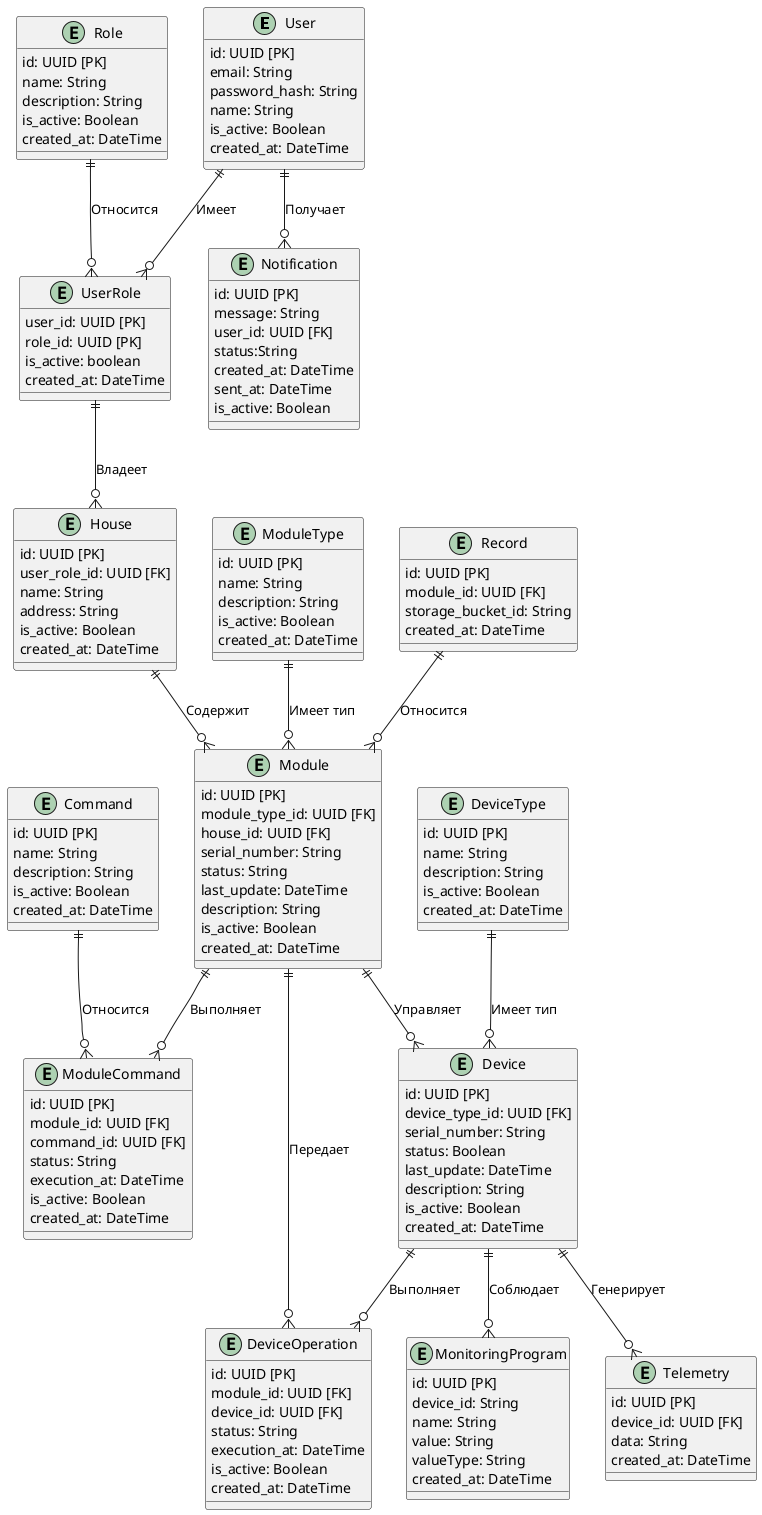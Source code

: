 @startuml

entity "User" as user {
    id: UUID [PK]
    email: String
    password_hash: String
    name: String
    is_active: Boolean
    created_at: DateTime
}
entity "Role" as role {
    id: UUID [PK]
    name: String
    description: String
    is_active: Boolean
    created_at: DateTime
}
entity "UserRole" as user_role {
    user_id: UUID [PK]
    role_id: UUID [PK]
    is_active: boolean
    created_at: DateTime
}

entity "House" as house {
    id: UUID [PK]
    user_role_id: UUID [FK]
    name: String
    address: String
    is_active: Boolean
    created_at: DateTime
}
entity "ModuleType" as module_type {
    id: UUID [PK]
    name: String
    description: String
    is_active: Boolean
    created_at: DateTime
}
entity "Module" as module {
    id: UUID [PK]
    module_type_id: UUID [FK]
    house_id: UUID [FK]
    serial_number: String
    status: String
    last_update: DateTime
    description: String
    is_active: Boolean
    created_at: DateTime
}
entity "MonitoringProgram" as monitoring_program {
    id: UUID [PK]
    device_id: String
    name: String
    value: String
    valueType: String
    created_at: DateTime
}
entity "Record" as record {
    id: UUID [PK]
    module_id: UUID [FK]
    storage_bucket_id: String
    created_at: DateTime
}
entity "DeviceType" as device_type {
    id: UUID [PK]
    name: String
    description: String
    is_active: Boolean
    created_at: DateTime
}
entity "Command" as command{
    id: UUID [PK]
    name: String
    description: String
    is_active: Boolean
    created_at: DateTime
}
entity "ModuleCommand" as module_command{
    id: UUID [PK]
    module_id: UUID [FK]
    command_id: UUID [FK]
    status: String
    execution_at: DateTime
    is_active: Boolean
    created_at: DateTime

}
entity "DeviceOperation" as device_operation{
    id: UUID [PK]
    module_id: UUID [FK]
    device_id: UUID [FK]
    status: String
    execution_at: DateTime
    is_active: Boolean
    created_at: DateTime
}
entity "Device" as device {
    id: UUID [PK]
    device_type_id: UUID [FK]
    serial_number: String
    status: Boolean
    last_update: DateTime
    description: String
    is_active: Boolean
    created_at: DateTime
}
entity "Telemetry" as telemetry{
    id: UUID [PK]
    device_id: UUID [FK]
    data: String
    created_at: DateTime
}
entity "Notification" as notification{
    id: UUID [PK]
    message: String
    user_id: UUID [FK]
    status:String
    created_at: DateTime
    sent_at: DateTime
    is_active: Boolean
}
' Определение связей между сущностями
user ||--o{ user_role: "Имеет"
role ||--o{ user_role: "Относится"
user_role ||--o{ house: "Владеет"
house ||--o{ module: "Содержит"
module_type ||--o{ module: "Имеет тип"
module ||--o{ module_command: "Выполняет"
command ||--o{ module_command: "Относится"
module ||--o{ device: "Управляет"
device_type ||--o{ device: "Имеет тип"
record ||--o{ module: "Относится"
device ||--o{ device_operation: "Выполняет"
module ||--o{ device_operation: "Передает"
device ||--o{ monitoring_program: "Соблюдает"
device ||--o{ telemetry: "Генерирует"
user ||--o{ notification: "Получает"

@enduml
